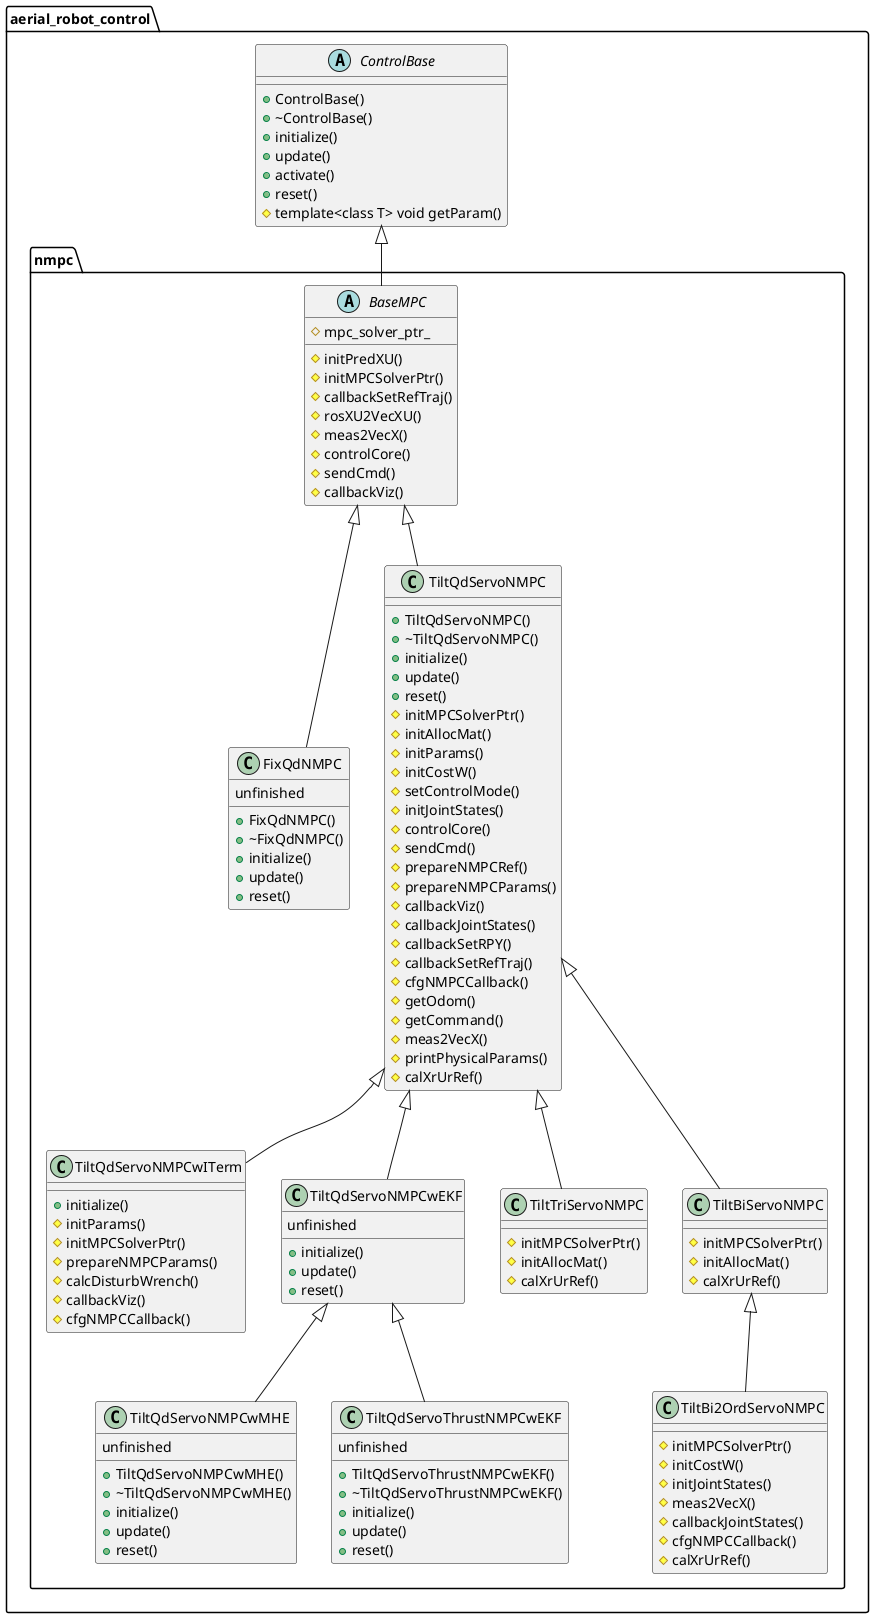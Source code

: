 @startuml
'https://plantuml.com/class-diagram

set namespaceSeparator ::

abstract class aerial_robot_control::ControlBase {
    + ControlBase()
    + ~ControlBase()
    + initialize()
    + update()
    + activate()
    + reset()
    # template<class T> void getParam()
}

abstract class aerial_robot_control::nmpc::BaseMPC extends aerial_robot_control::ControlBase {
    # mpc_solver_ptr_
    # initPredXU()
    # initMPCSolverPtr()
    # callbackSetRefTraj()
    # rosXU2VecXU()
    # meas2VecX()
    # controlCore()
    # sendCmd()
    # callbackViz()
}

class aerial_robot_control::nmpc::FixQdNMPC extends aerial_robot_control::nmpc::BaseMPC {
'x_dim = 13, u_dim = 4, p_dim = 4'
unfinished
    + FixQdNMPC()
    + ~FixQdNMPC()
    + initialize()
    + update()
    + reset()
}

'class aerial_robot_control::nmpc::TiltQdNMPC extends aerial_robot_control::nmpc::FixQdNMPC {
''x_dim = 13, u_dim = 8'
'    + TiltQdNMPC()
'    + ~TiltQdNMPC()
'    + initialize()
'    + update()
'    + reset()
'}

class aerial_robot_control::nmpc::TiltQdServoNMPC extends aerial_robot_control::nmpc::BaseMPC {
'x_dim = 17, u_dim = 8, p_dim = 4'
    + TiltQdServoNMPC()
    + ~TiltQdServoNMPC()
    + initialize()
    + update()
    + reset()
    # initMPCSolverPtr()
    # initAllocMat()
    # initParams()
    # initCostW()
    # setControlMode()
    # initJointStates()
    # controlCore()
    # sendCmd()
    # prepareNMPCRef()
    # prepareNMPCParams()
    # callbackViz()
    # callbackJointStates()
    # callbackSetRPY()
    # callbackSetRefTraj()
    # cfgNMPCCallback()
    # getOdom()
    # getCommand()
    # meas2VecX()
    # printPhysicalParams()
    # calXrUrRef()
}

class aerial_robot_control::nmpc::TiltQdServoNMPCwITerm extends aerial_robot_control::nmpc::TiltQdServoNMPC {
'x_dim = 17, u_dim = 8， p_dim = 10'
    + initialize()
    # initParams()
    # initMPCSolverPtr()
    # prepareNMPCParams()
    # calcDisturbWrench()
    # callbackViz()
    # cfgNMPCCallback()
}

class aerial_robot_control::nmpc::TiltQdServoNMPCwEKF extends aerial_robot_control::nmpc::TiltQdServoNMPC {
'x_dim = 23, u_dim = 8, p_dim = 4'
unfinished
    + initialize()
    + update()
    + reset()
}

class aerial_robot_control::nmpc::TiltQdServoNMPCwMHE extends aerial_robot_control::nmpc::TiltQdServoNMPCwEKF {
'x_dim = 23, u_dim = 8, p_dim = 4'
unfinished
    + TiltQdServoNMPCwMHE()
    + ~TiltQdServoNMPCwMHE()
    + initialize()
    + update()
    + reset()
}

class aerial_robot_control::nmpc::TiltQdServoThrustNMPCwEKF extends aerial_robot_control::nmpc::TiltQdServoNMPCwEKF {
'x_dim = 27, u_dim = 8, p_dim = 4'
unfinished
    + TiltQdServoThrustNMPCwEKF()
    + ~TiltQdServoThrustNMPCwEKF()
    + initialize()
    + update()
    + reset()
}

class aerial_robot_control::nmpc::TiltTriServoNMPC extends aerial_robot_control::nmpc::TiltQdServoNMPC {
'x_dim = 16, u_dim = 6, p_dim = 4'
    # initMPCSolverPtr()
    # initAllocMat()
    # calXrUrRef()
}

class aerial_robot_control::nmpc::TiltBiServoNMPC extends aerial_robot_control::nmpc::TiltQdServoNMPC {
'x_dim = 15, u_dim = 4, p_dim = 4'
    # initMPCSolverPtr()
    # initAllocMat()
    # calXrUrRef()
}

class aerial_robot_control::nmpc::TiltBi2OrdServoNMPC extends aerial_robot_control::nmpc::TiltBiServoNMPC {
'x_dim = 17, u_dim = 4, p_dim = 4'
    # initMPCSolverPtr()
    # initCostW()
    # initJointStates()
    # meas2VecX()
    # callbackJointStates()
    # cfgNMPCCallback()
    # calXrUrRef()
}

@enduml